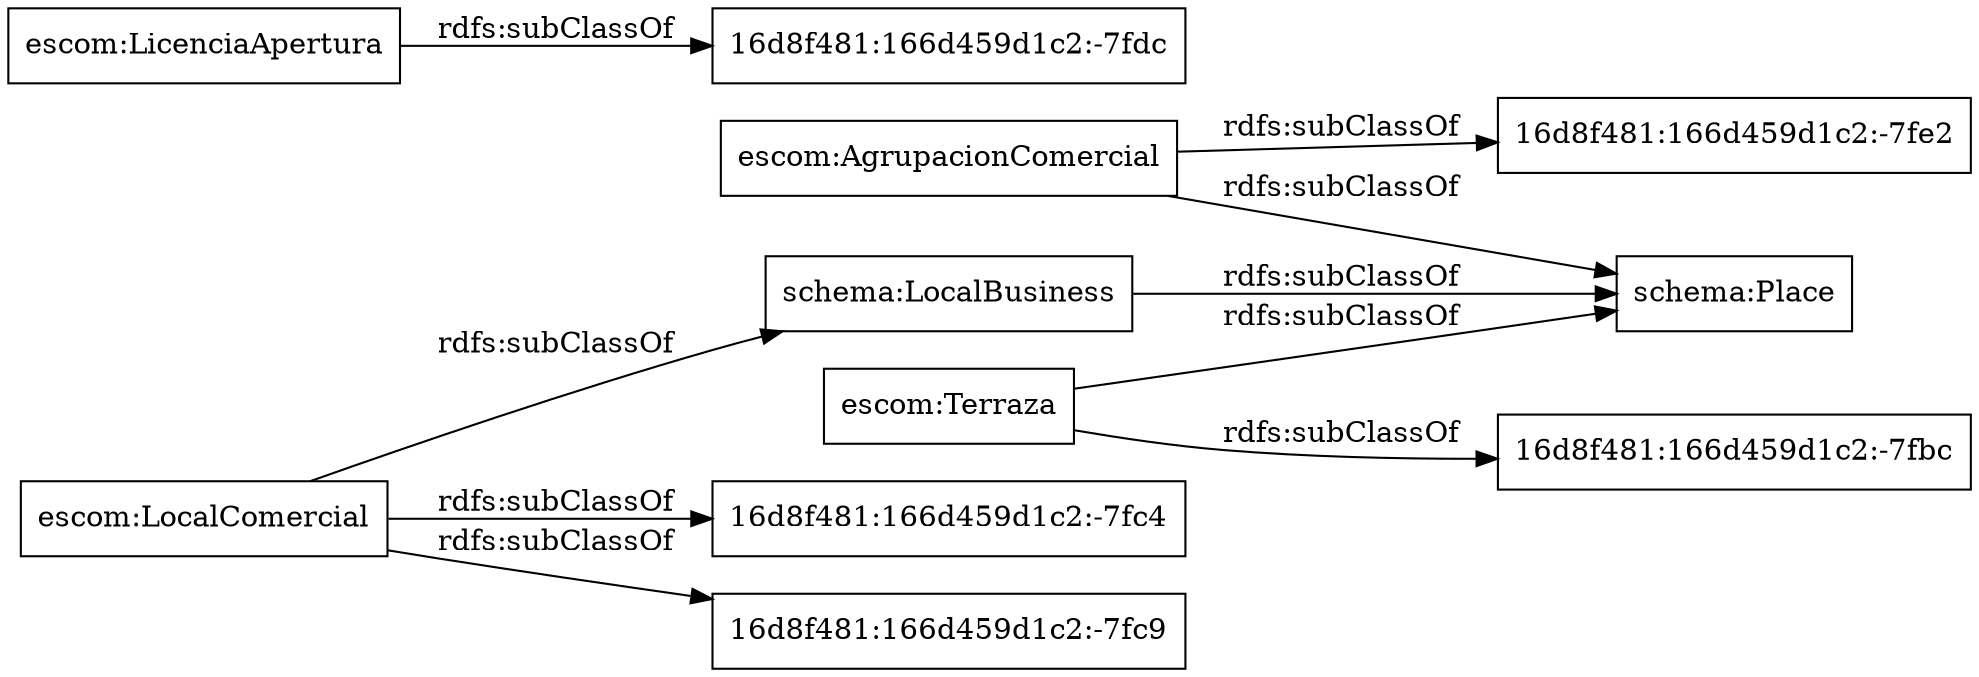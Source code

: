 digraph ar2dtool_diagram { 
rankdir=LR;
size="1000"
node [shape = rectangle, color="black"]; "escom:Terraza" "16d8f481:166d459d1c2:-7fbc" "16d8f481:166d459d1c2:-7fe2" "escom:LicenciaApertura" "16d8f481:166d459d1c2:-7fc4" "escom:AgrupacionComercial" "16d8f481:166d459d1c2:-7fdc" "16d8f481:166d459d1c2:-7fc9" "schema:LocalBusiness" "escom:LocalComercial" "schema:Place" ; /*classes style*/
	"escom:AgrupacionComercial" -> "16d8f481:166d459d1c2:-7fe2" [ label = "rdfs:subClassOf" ];
	"escom:AgrupacionComercial" -> "schema:Place" [ label = "rdfs:subClassOf" ];
	"escom:LocalComercial" -> "16d8f481:166d459d1c2:-7fc4" [ label = "rdfs:subClassOf" ];
	"escom:LocalComercial" -> "schema:LocalBusiness" [ label = "rdfs:subClassOf" ];
	"escom:LocalComercial" -> "16d8f481:166d459d1c2:-7fc9" [ label = "rdfs:subClassOf" ];
	"escom:Terraza" -> "16d8f481:166d459d1c2:-7fbc" [ label = "rdfs:subClassOf" ];
	"escom:Terraza" -> "schema:Place" [ label = "rdfs:subClassOf" ];
	"escom:LicenciaApertura" -> "16d8f481:166d459d1c2:-7fdc" [ label = "rdfs:subClassOf" ];
	"schema:LocalBusiness" -> "schema:Place" [ label = "rdfs:subClassOf" ];

}
